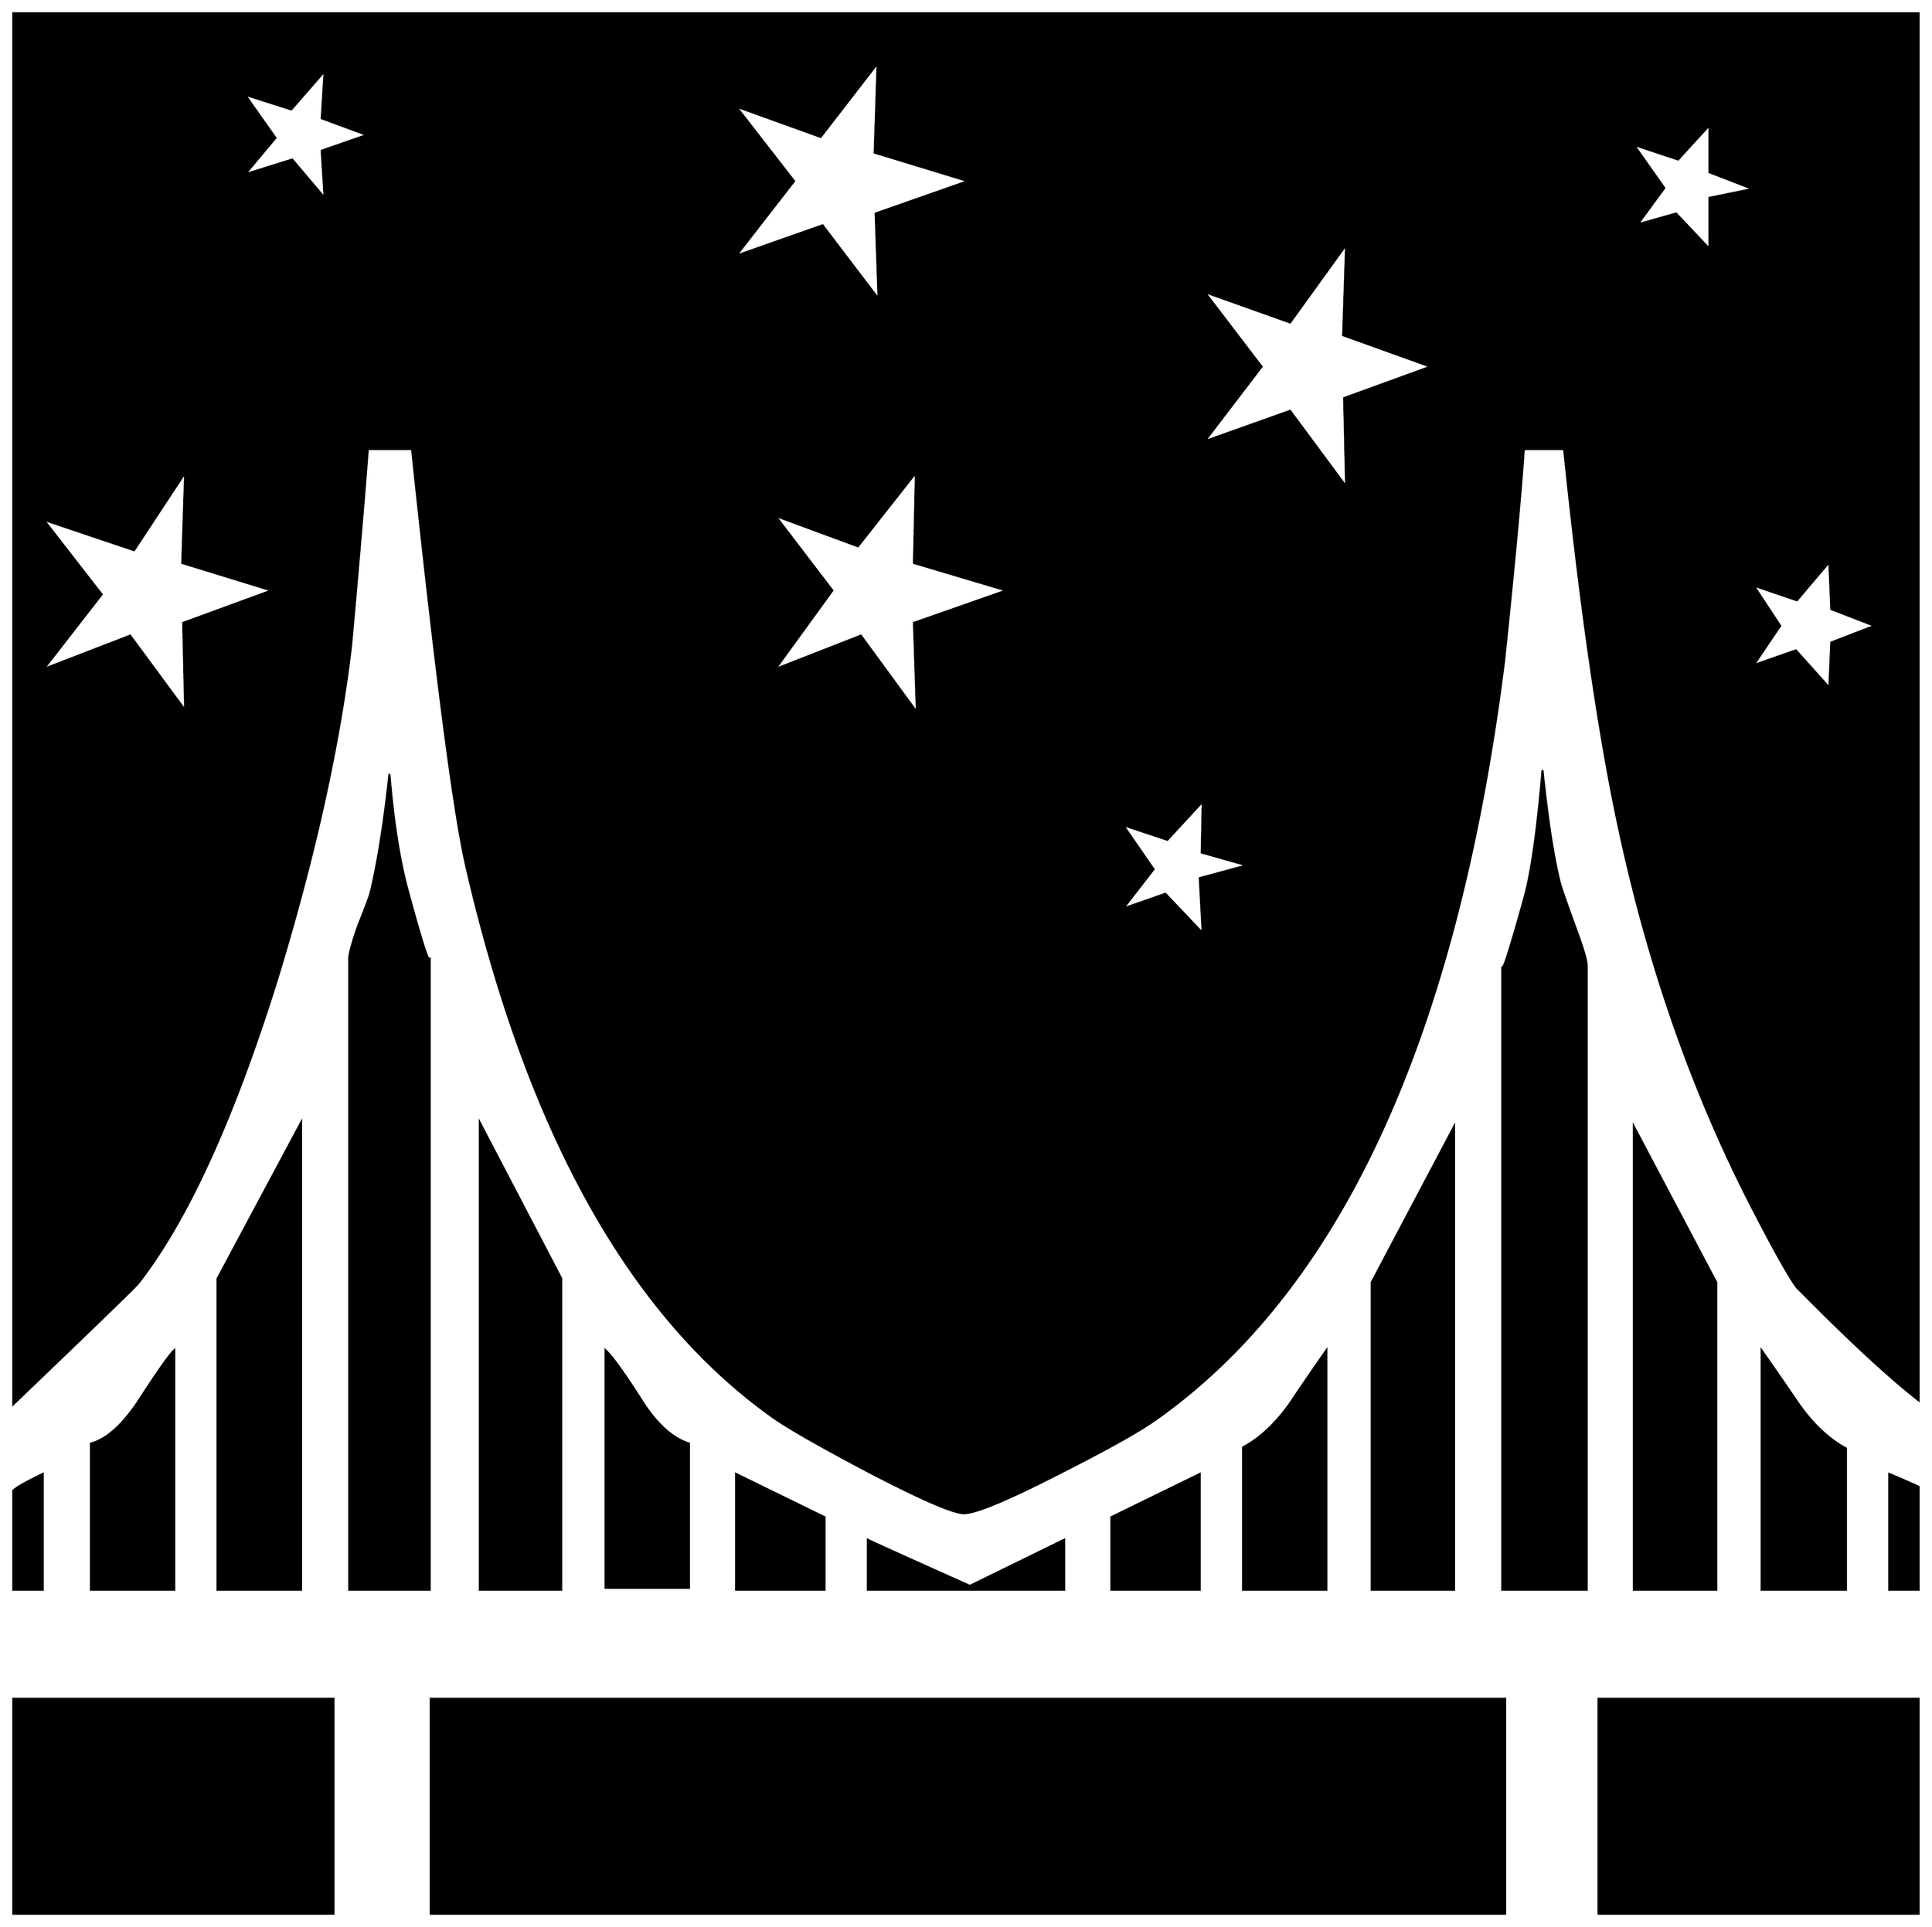 


\begin{tikzpicture}[y=0.80pt, x=0.80pt, yscale=-1.0, xscale=1.0, inner sep=0pt, outer sep=0pt]
\begin{scope}[shift={(100.0,1718.0)},nonzero rule]
  \path[draw=.,fill=.,line width=1.600pt] (2022.0,44.0) --
    (1992.0,44.0) -- (1992.0,-74.0) .. controls (1998.667,-71.333)
    and (2008.667,-67.0) .. (2022.0,-61.0) -- (2022.0,44.0) --
    cycle(1684.0,44.0) -- (1598.0,44.0) -- (1598.0,-591.0) ..
    controls (1598.0,-583.667) and (1605.333,-606.333) ..
    (1620.0,-659.0) .. controls (1627.333,-684.333) and
    (1633.667,-728.333) .. (1639.0,-791.0) .. controls
    (1644.333,-739.667) and (1650.333,-701.0) .. (1657.0,-675.0) ..
    controls (1658.333,-670.333) and (1663.333,-656.0) ..
    (1672.0,-632.0) .. controls (1680.0,-610.667) and
    (1684.0,-597.333) .. (1684.0,-592.0) -- (1684.0,44.0) --
    cycle(1948.0,44.0) -- (1862.0,44.0) -- (1862.0,-200.0) ..
    controls (1874.667,-182.0) and (1887.333,-163.667) ..
    (1900.0,-145.0) .. controls (1914.667,-124.333) and
    (1930.667,-109.333) .. (1948.0,-100.0) -- (1948.0,44.0) --
    cycle(1816.0,44.0) -- (1732.0,44.0) -- (1732.0,-428.0) --
    (1816.0,-269.0) -- (1816.0,44.0) -- cycle(2022.0,-149.0) ..
    controls (1992.0,-172.333) and (1950.667,-210.667) ..
    (1898.0,-264.0) .. controls (1890.0,-274.667) and
    (1874.667,-302.0) .. (1852.0,-346.0) .. controls
    (1793.333,-460.0) and (1749.0,-585.333) .. (1719.0,-722.0) ..
    controls (1697.667,-818.0) and (1678.333,-950.0) ..
    (1661.0,-1118.0) -- (1620.0,-1118.0) .. controls
    (1616.667,-1070.0) and (1610.0,-998.333) .. (1600.0,-903.0) ..
    controls (1552.0,-521.0) and (1434.0,-263.333) ..
    (1246.0,-130.0) .. controls (1229.333,-118.0) and
    (1196.667,-99.667) .. (1148.0,-75.0) .. controls (1094.667,-47.667)
    and (1062.0,-34.0) .. (1050.0,-34.0) .. controls
    (1039.333,-34.0) and (1007.667,-47.667) .. (955.0,-75.0) ..
    controls (907.0,-100.333) and (874.667,-118.667) .. (858.0,-130.0)
    .. controls (710.667,-233.333) and (605.667,-421.333) ..
    (543.0,-694.0) .. controls (530.333,-749.333) and (512.0,-890.667)
    .. (488.0,-1118.0) -- (443.0,-1118.0) .. controls
    (439.667,-1073.333) and (434.0,-1006.667) .. (426.0,-918.0) ..
    controls (414.0,-816.667) and (389.0,-703.667) .. (351.0,-579.0)
    .. controls (306.333,-435.667) and (259.0,-332.0) ..
    (209.0,-268.0) .. controls (204.333,-262.667) and (162.0,-221.667)
    .. (82.0,-145.0) -- (82.0,-1562.0) -- (2022.0,-1562.0) --
    (2022.0,-149.0) -- cycle(1549.0,44.0) -- (1465.0,44.0) --
    (1465.0,-269.0) -- (1549.0,-428.0) -- (1549.0,44.0) --
    cycle(2022.0,374.0) -- (1696.0,374.0) -- (1696.0,155.0) --
    (2022.0,155.0) -- (2022.0,374.0) -- cycle(1419.0,44.0) --
    (1334.0,44.0) -- (1334.0,-101.0) .. controls (1351.333,-110.333)
    and (1367.333,-125.333) .. (1382.0,-146.0) .. controls
    (1394.0,-164.0) and (1406.333,-182.0) .. (1419.0,-200.0) --
    (1419.0,44.0) -- cycle(1290.0,44.0) -- (1200.0,44.0) --
    (1200.0,-30.0) -- (1290.0,-74.0) -- (1290.0,44.0) --
    cycle(1152.0,44.0) -- (952.0,44.0) -- (952.0,-7.0) ..
    controls (964.667,-1.0) and (999.333,14.667) .. (1056.0,40.0) --
    (1152.0,-7.0) -- (1152.0,44.0) -- cycle(908.0,44.0) --
    (818.0,44.0) -- (818.0,-74.0) -- (908.0,-30.0) --
    (908.0,44.0) -- cycle(506.0,44.0) -- (424.0,44.0) --
    (424.0,-599.0) .. controls (424.0,-603.667) and (427.0,-614.667)
    .. (433.0,-632.0) .. controls (441.0,-652.0) and
    (445.333,-663.667) .. (446.0,-667.0) .. controls (453.333,-697.667)
    and (459.667,-737.667) .. (465.0,-787.0) .. controls
    (469.0,-738.333) and (475.333,-698.333) .. (484.0,-667.0) ..
    controls (498.667,-613.0) and (506.0,-590.667) .. (506.0,-600.0)
    -- (506.0,44.0) -- cycle(770.0,42.0) -- (685.0,42.0) --
    (685.0,-200.0) .. controls (691.667,-194.0) and (704.333,-176.333)
    .. (723.0,-147.0) .. controls (737.667,-124.333) and
    (753.333,-110.333) .. (770.0,-105.0) -- (770.0,42.0) --
    cycle(640.0,44.0) -- (557.0,44.0) -- (557.0,-432.0) --
    (640.0,-273.0) -- (640.0,44.0) -- cycle(1601.0,374.0) --
    (507.0,374.0) -- (507.0,155.0) -- (1601.0,155.0) --
    (1601.0,374.0) -- cycle(375.0,44.0) -- (290.0,44.0) --
    (290.0,-273.0) -- (375.0,-432.0) -- (375.0,44.0) --
    cycle(246.0,44.0) -- (161.0,44.0) -- (161.0,-105.0) ..
    controls (176.333,-109.0) and (192.0,-122.667) .. (208.0,-146.0)
    .. controls (228.667,-178.0) and (241.333,-196.0) ..
    (246.0,-200.0) -- (246.0,44.0) -- cycle(112.0,44.0) --
    (82.0,44.0) -- (82.0,-57.0) .. controls (85.333,-60.333) and
    (95.333,-66.0) .. (112.0,-74.0) -- (112.0,44.0) --
    cycle(408.0,374.0) -- (82.0,374.0) -- (82.0,155.0) --
    (408.0,155.0) -- (408.0,374.0) -- cycle(1853.0,-1383.0) --
    (1809.0,-1400.0) -- (1809.0,-1448.0) -- (1777.0,-1413.0) --
    (1732.0,-1428.0) -- (1763.0,-1384.0) -- (1736.0,-1347.0) --
    (1775.0,-1358.0) -- (1809.0,-1322.0) -- (1809.0,-1374.0) --
    (1853.0,-1383.0) -- cycle(1977.0,-938.0) -- (1933.0,-955.0)
    -- (1931.0,-1003.0) -- (1898.0,-964.0) -- (1854.0,-979.0) --
    (1881.0,-938.0) -- (1854.0,-898.0) -- (1897.0,-913.0) --
    (1931.0,-875.0) -- (1933.0,-921.0) -- (1977.0,-938.0) --
    cycle(1525.0,-1202.0) -- (1436.0,-1234.0) --
    (1439.0,-1326.0) -- (1382.0,-1247.0) -- (1295.0,-1278.0) --
    (1353.0,-1202.0) -- (1295.0,-1126.0) -- (1382.0,-1157.0) --
    (1439.0,-1080.0) -- (1437.0,-1170.0) -- (1525.0,-1202.0) --
    cycle(1054.0,-1391.0) -- (959.0,-1420.0) -- (962.0,-1511.0)
    -- (904.0,-1436.0) -- (818.0,-1467.0) -- (877.0,-1391.0) --
    (818.0,-1315.0) -- (906.0,-1346.0) -- (963.0,-1271.0) --
    (960.0,-1358.0) -- (1054.0,-1391.0) -- cycle(1338.0,-694.0)
    -- (1292.0,-707.0) -- (1293.0,-759.0) -- (1257.0,-720.0) --
    (1212.0,-735.0) -- (1243.0,-690.0) -- (1212.0,-650.0) --
    (1255.0,-665.0) -- (1293.0,-625.0) -- (1290.0,-681.0) --
    (1338.0,-694.0) -- cycle(1093.0,-974.0) -- (999.0,-1002.0)
    -- (1001.0,-1094.0) -- (942.0,-1019.0) -- (858.0,-1050.0) --
    (916.0,-974.0) -- (858.0,-894.0) -- (945.0,-928.0) --
    (1002.0,-850.0) -- (999.0,-941.0) -- (1093.0,-974.0) --
    cycle(442.0,-1438.0) -- (396.0,-1455.0) -- (399.0,-1503.0)
    -- (365.0,-1464.0) -- (318.0,-1479.0) -- (349.0,-1435.0) --
    (318.0,-1398.0) -- (366.0,-1413.0) -- (399.0,-1374.0) --
    (396.0,-1422.0) -- (442.0,-1438.0) -- cycle(345.0,-974.0) --
    (254.0,-1002.0) -- (257.0,-1094.0) -- (205.0,-1015.0) --
    (113.0,-1046.0) -- (172.0,-970.0) -- (113.0,-894.0) --
    (201.0,-928.0) -- (257.0,-852.0) -- (255.0,-941.0) --
    (345.0,-974.0) -- cycle;
\end{scope}

\end{tikzpicture}

